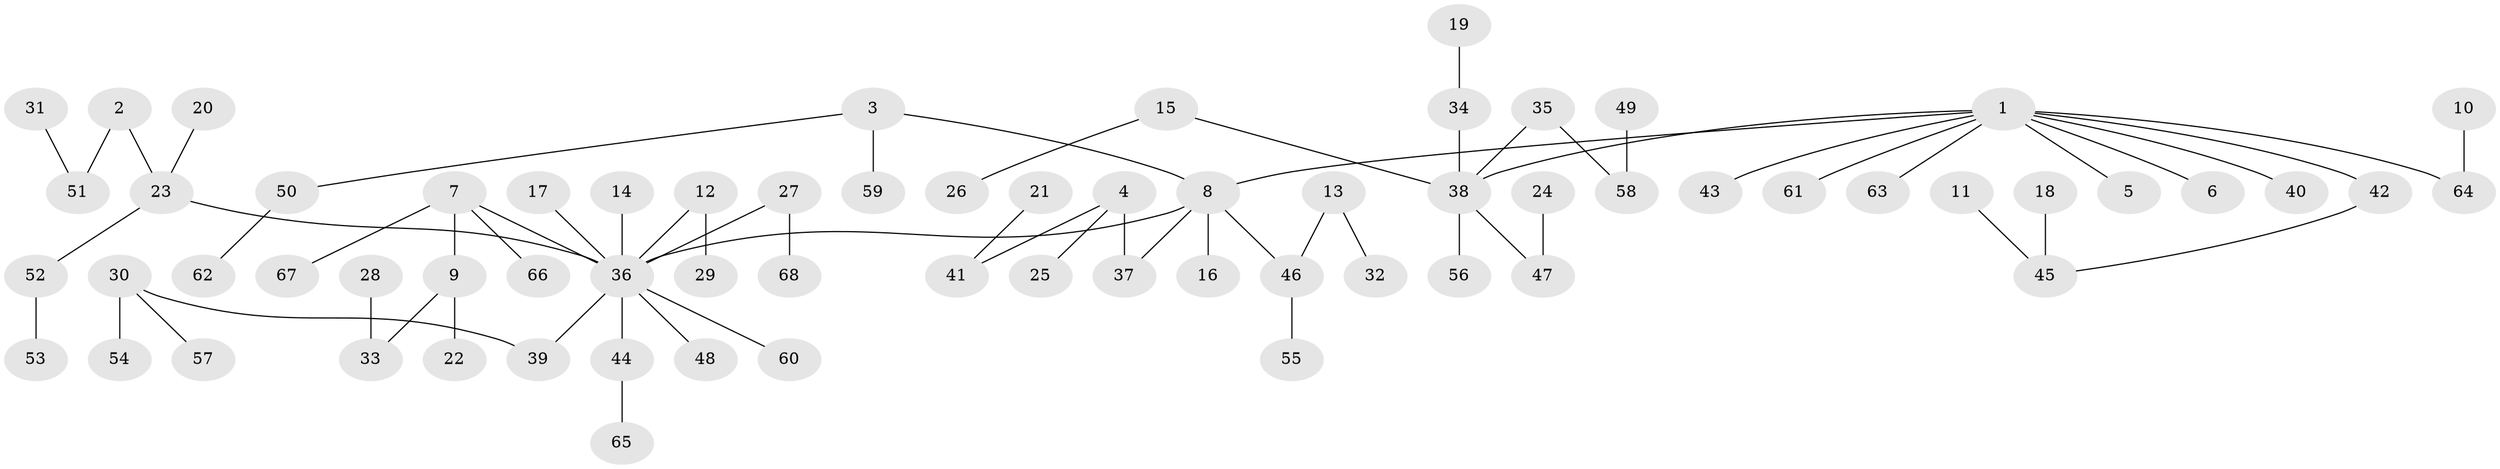 // original degree distribution, {5: 0.02962962962962963, 7: 0.022222222222222223, 2: 0.22962962962962963, 3: 0.1259259259259259, 8: 0.007407407407407408, 4: 0.06666666666666667, 1: 0.5185185185185185}
// Generated by graph-tools (version 1.1) at 2025/26/03/09/25 03:26:29]
// undirected, 68 vertices, 67 edges
graph export_dot {
graph [start="1"]
  node [color=gray90,style=filled];
  1;
  2;
  3;
  4;
  5;
  6;
  7;
  8;
  9;
  10;
  11;
  12;
  13;
  14;
  15;
  16;
  17;
  18;
  19;
  20;
  21;
  22;
  23;
  24;
  25;
  26;
  27;
  28;
  29;
  30;
  31;
  32;
  33;
  34;
  35;
  36;
  37;
  38;
  39;
  40;
  41;
  42;
  43;
  44;
  45;
  46;
  47;
  48;
  49;
  50;
  51;
  52;
  53;
  54;
  55;
  56;
  57;
  58;
  59;
  60;
  61;
  62;
  63;
  64;
  65;
  66;
  67;
  68;
  1 -- 5 [weight=1.0];
  1 -- 6 [weight=1.0];
  1 -- 8 [weight=1.0];
  1 -- 38 [weight=1.0];
  1 -- 40 [weight=1.0];
  1 -- 42 [weight=1.0];
  1 -- 43 [weight=1.0];
  1 -- 61 [weight=1.0];
  1 -- 63 [weight=1.0];
  1 -- 64 [weight=1.0];
  2 -- 23 [weight=1.0];
  2 -- 51 [weight=1.0];
  3 -- 8 [weight=1.0];
  3 -- 50 [weight=1.0];
  3 -- 59 [weight=1.0];
  4 -- 25 [weight=1.0];
  4 -- 37 [weight=1.0];
  4 -- 41 [weight=1.0];
  7 -- 9 [weight=1.0];
  7 -- 36 [weight=1.0];
  7 -- 66 [weight=1.0];
  7 -- 67 [weight=1.0];
  8 -- 16 [weight=1.0];
  8 -- 36 [weight=1.0];
  8 -- 37 [weight=1.0];
  8 -- 46 [weight=1.0];
  9 -- 22 [weight=1.0];
  9 -- 33 [weight=1.0];
  10 -- 64 [weight=1.0];
  11 -- 45 [weight=1.0];
  12 -- 29 [weight=1.0];
  12 -- 36 [weight=1.0];
  13 -- 32 [weight=1.0];
  13 -- 46 [weight=1.0];
  14 -- 36 [weight=1.0];
  15 -- 26 [weight=1.0];
  15 -- 38 [weight=1.0];
  17 -- 36 [weight=1.0];
  18 -- 45 [weight=1.0];
  19 -- 34 [weight=1.0];
  20 -- 23 [weight=1.0];
  21 -- 41 [weight=1.0];
  23 -- 36 [weight=1.0];
  23 -- 52 [weight=1.0];
  24 -- 47 [weight=1.0];
  27 -- 36 [weight=1.0];
  27 -- 68 [weight=1.0];
  28 -- 33 [weight=1.0];
  30 -- 39 [weight=1.0];
  30 -- 54 [weight=1.0];
  30 -- 57 [weight=1.0];
  31 -- 51 [weight=1.0];
  34 -- 38 [weight=1.0];
  35 -- 38 [weight=1.0];
  35 -- 58 [weight=1.0];
  36 -- 39 [weight=1.0];
  36 -- 44 [weight=1.0];
  36 -- 48 [weight=1.0];
  36 -- 60 [weight=1.0];
  38 -- 47 [weight=1.0];
  38 -- 56 [weight=1.0];
  42 -- 45 [weight=1.0];
  44 -- 65 [weight=1.0];
  46 -- 55 [weight=1.0];
  49 -- 58 [weight=1.0];
  50 -- 62 [weight=1.0];
  52 -- 53 [weight=1.0];
}
